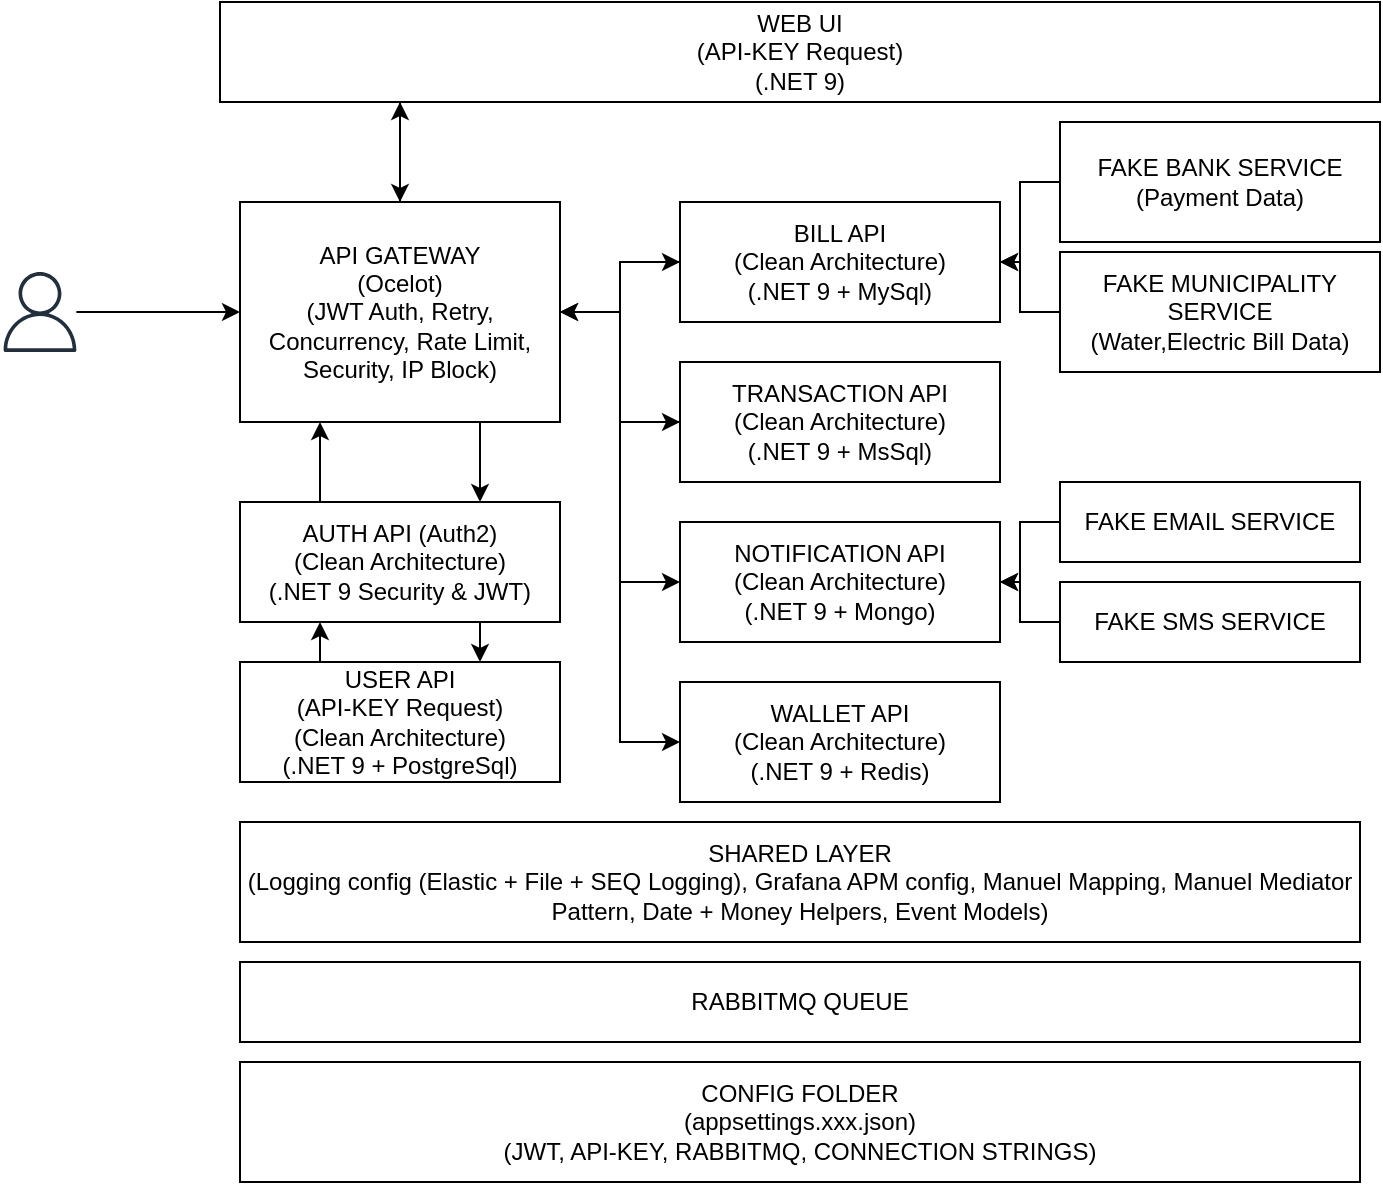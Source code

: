 <mxfile version="27.0.2">
  <diagram name="Sayfa -1" id="KbE65PCjM1-8boRKo-XF">
    <mxGraphModel dx="1665" dy="1949" grid="1" gridSize="10" guides="1" tooltips="1" connect="1" arrows="1" fold="1" page="1" pageScale="1" pageWidth="850" pageHeight="1100" math="0" shadow="0">
      <root>
        <mxCell id="0" />
        <mxCell id="1" parent="0" />
        <mxCell id="OLcY9yU4RJ7MgbR5GKFK-5" style="edgeStyle=orthogonalEdgeStyle;rounded=0;orthogonalLoop=1;jettySize=auto;html=1;exitX=0.75;exitY=1;exitDx=0;exitDy=0;entryX=0.75;entryY=0;entryDx=0;entryDy=0;" edge="1" parent="1" source="OLcY9yU4RJ7MgbR5GKFK-1" target="OLcY9yU4RJ7MgbR5GKFK-3">
          <mxGeometry relative="1" as="geometry" />
        </mxCell>
        <mxCell id="OLcY9yU4RJ7MgbR5GKFK-12" style="edgeStyle=orthogonalEdgeStyle;rounded=0;orthogonalLoop=1;jettySize=auto;html=1;exitX=1;exitY=0.5;exitDx=0;exitDy=0;entryX=0;entryY=0.5;entryDx=0;entryDy=0;" edge="1" parent="1" source="OLcY9yU4RJ7MgbR5GKFK-1" target="OLcY9yU4RJ7MgbR5GKFK-7">
          <mxGeometry relative="1" as="geometry" />
        </mxCell>
        <mxCell id="OLcY9yU4RJ7MgbR5GKFK-14" style="edgeStyle=orthogonalEdgeStyle;rounded=0;orthogonalLoop=1;jettySize=auto;html=1;exitX=1;exitY=0.5;exitDx=0;exitDy=0;" edge="1" parent="1" source="OLcY9yU4RJ7MgbR5GKFK-1" target="OLcY9yU4RJ7MgbR5GKFK-9">
          <mxGeometry relative="1" as="geometry" />
        </mxCell>
        <mxCell id="OLcY9yU4RJ7MgbR5GKFK-15" style="edgeStyle=orthogonalEdgeStyle;rounded=0;orthogonalLoop=1;jettySize=auto;html=1;exitX=1;exitY=0.5;exitDx=0;exitDy=0;entryX=0;entryY=0.5;entryDx=0;entryDy=0;" edge="1" parent="1" source="OLcY9yU4RJ7MgbR5GKFK-1" target="OLcY9yU4RJ7MgbR5GKFK-10">
          <mxGeometry relative="1" as="geometry" />
        </mxCell>
        <mxCell id="OLcY9yU4RJ7MgbR5GKFK-16" style="edgeStyle=orthogonalEdgeStyle;rounded=0;orthogonalLoop=1;jettySize=auto;html=1;exitX=1;exitY=0.5;exitDx=0;exitDy=0;entryX=0;entryY=0.5;entryDx=0;entryDy=0;" edge="1" parent="1" source="OLcY9yU4RJ7MgbR5GKFK-1" target="OLcY9yU4RJ7MgbR5GKFK-11">
          <mxGeometry relative="1" as="geometry" />
        </mxCell>
        <mxCell id="OLcY9yU4RJ7MgbR5GKFK-1" value="API GATEWAY&lt;div&gt;(Ocelot)&lt;/div&gt;&lt;div&gt;(JWT Auth, Retry, Concurrency, Rate Limit, Security, IP Block)&lt;/div&gt;" style="rounded=0;whiteSpace=wrap;html=1;" vertex="1" parent="1">
          <mxGeometry x="130" y="10" width="160" height="110" as="geometry" />
        </mxCell>
        <mxCell id="OLcY9yU4RJ7MgbR5GKFK-17" style="edgeStyle=orthogonalEdgeStyle;rounded=0;orthogonalLoop=1;jettySize=auto;html=1;entryX=0;entryY=0.5;entryDx=0;entryDy=0;" edge="1" parent="1" source="OLcY9yU4RJ7MgbR5GKFK-2" target="OLcY9yU4RJ7MgbR5GKFK-1">
          <mxGeometry relative="1" as="geometry" />
        </mxCell>
        <mxCell id="OLcY9yU4RJ7MgbR5GKFK-2" value="" style="sketch=0;outlineConnect=0;fontColor=#232F3E;gradientColor=none;fillColor=#232F3D;strokeColor=none;dashed=0;verticalLabelPosition=bottom;verticalAlign=top;align=center;html=1;fontSize=12;fontStyle=0;aspect=fixed;pointerEvents=1;shape=mxgraph.aws4.user;" vertex="1" parent="1">
          <mxGeometry x="10" y="45" width="40" height="40" as="geometry" />
        </mxCell>
        <mxCell id="OLcY9yU4RJ7MgbR5GKFK-4" style="edgeStyle=orthogonalEdgeStyle;rounded=0;orthogonalLoop=1;jettySize=auto;html=1;exitX=0.25;exitY=0;exitDx=0;exitDy=0;entryX=0.25;entryY=1;entryDx=0;entryDy=0;" edge="1" parent="1" source="OLcY9yU4RJ7MgbR5GKFK-3" target="OLcY9yU4RJ7MgbR5GKFK-1">
          <mxGeometry relative="1" as="geometry" />
        </mxCell>
        <mxCell id="OLcY9yU4RJ7MgbR5GKFK-27" style="edgeStyle=orthogonalEdgeStyle;rounded=0;orthogonalLoop=1;jettySize=auto;html=1;exitX=0.75;exitY=1;exitDx=0;exitDy=0;entryX=0.75;entryY=0;entryDx=0;entryDy=0;" edge="1" parent="1" source="OLcY9yU4RJ7MgbR5GKFK-3" target="OLcY9yU4RJ7MgbR5GKFK-25">
          <mxGeometry relative="1" as="geometry" />
        </mxCell>
        <mxCell id="OLcY9yU4RJ7MgbR5GKFK-3" value="AUTH API (Auth2)&lt;br&gt;&lt;div&gt;(Clean Architecture)&lt;br&gt;&lt;div&gt;(.NET 9 Security &amp;amp; JWT)&lt;/div&gt;&lt;/div&gt;" style="rounded=0;whiteSpace=wrap;html=1;" vertex="1" parent="1">
          <mxGeometry x="130" y="160" width="160" height="60" as="geometry" />
        </mxCell>
        <mxCell id="OLcY9yU4RJ7MgbR5GKFK-35" style="edgeStyle=orthogonalEdgeStyle;rounded=0;orthogonalLoop=1;jettySize=auto;html=1;entryX=1;entryY=0.5;entryDx=0;entryDy=0;" edge="1" parent="1" source="OLcY9yU4RJ7MgbR5GKFK-7" target="OLcY9yU4RJ7MgbR5GKFK-1">
          <mxGeometry relative="1" as="geometry" />
        </mxCell>
        <mxCell id="OLcY9yU4RJ7MgbR5GKFK-7" value="BILL API&lt;div&gt;(Clean Architecture)&lt;br&gt;&lt;div&gt;(.NET 9 + MySql)&lt;/div&gt;&lt;/div&gt;" style="rounded=0;whiteSpace=wrap;html=1;" vertex="1" parent="1">
          <mxGeometry x="350" y="10" width="160" height="60" as="geometry" />
        </mxCell>
        <mxCell id="OLcY9yU4RJ7MgbR5GKFK-36" style="edgeStyle=orthogonalEdgeStyle;rounded=0;orthogonalLoop=1;jettySize=auto;html=1;entryX=1;entryY=0.5;entryDx=0;entryDy=0;" edge="1" parent="1" source="OLcY9yU4RJ7MgbR5GKFK-9" target="OLcY9yU4RJ7MgbR5GKFK-1">
          <mxGeometry relative="1" as="geometry" />
        </mxCell>
        <mxCell id="OLcY9yU4RJ7MgbR5GKFK-9" value="TRANSACTION API&lt;div&gt;(Clean Architecture)&lt;br&gt;&lt;div&gt;(.NET 9 + MsSql)&lt;/div&gt;&lt;/div&gt;" style="rounded=0;whiteSpace=wrap;html=1;" vertex="1" parent="1">
          <mxGeometry x="350" y="90" width="160" height="60" as="geometry" />
        </mxCell>
        <mxCell id="OLcY9yU4RJ7MgbR5GKFK-10" value="NOTIFICATION API&lt;div&gt;(Clean Architecture)&lt;br&gt;&lt;div&gt;(.NET 9 + Mongo)&lt;/div&gt;&lt;/div&gt;" style="rounded=0;whiteSpace=wrap;html=1;" vertex="1" parent="1">
          <mxGeometry x="350" y="170" width="160" height="60" as="geometry" />
        </mxCell>
        <mxCell id="OLcY9yU4RJ7MgbR5GKFK-11" value="WALLET API&lt;div&gt;(Clean Architecture)&lt;br&gt;&lt;div&gt;(.NET 9 + Redis)&lt;/div&gt;&lt;/div&gt;" style="rounded=0;whiteSpace=wrap;html=1;" vertex="1" parent="1">
          <mxGeometry x="350" y="250" width="160" height="60" as="geometry" />
        </mxCell>
        <mxCell id="OLcY9yU4RJ7MgbR5GKFK-18" value="SHARED LAYER&lt;div&gt;(Logging config (&lt;span style=&quot;background-color: transparent; color: light-dark(rgb(0, 0, 0), rgb(255, 255, 255));&quot;&gt;Elastic + File + SEQ Logging), Grafana APM config&lt;/span&gt;&lt;span style=&quot;background-color: transparent; color: light-dark(rgb(0, 0, 0), rgb(255, 255, 255));&quot;&gt;, Manuel Mapping&lt;/span&gt;&lt;span style=&quot;background-color: transparent; color: light-dark(rgb(0, 0, 0), rgb(255, 255, 255));&quot;&gt;, Manuel Mediator Pattern, Date + Money Helpers, Event Models)&lt;/span&gt;&lt;/div&gt;" style="rounded=0;whiteSpace=wrap;html=1;" vertex="1" parent="1">
          <mxGeometry x="130" y="320" width="560" height="60" as="geometry" />
        </mxCell>
        <mxCell id="OLcY9yU4RJ7MgbR5GKFK-21" style="edgeStyle=orthogonalEdgeStyle;rounded=0;orthogonalLoop=1;jettySize=auto;html=1;exitX=0;exitY=0.5;exitDx=0;exitDy=0;" edge="1" parent="1" source="OLcY9yU4RJ7MgbR5GKFK-19" target="OLcY9yU4RJ7MgbR5GKFK-7">
          <mxGeometry relative="1" as="geometry" />
        </mxCell>
        <mxCell id="OLcY9yU4RJ7MgbR5GKFK-19" value="FAKE BANK SERVICE&lt;div&gt;(Payment Data)&lt;/div&gt;" style="rounded=0;whiteSpace=wrap;html=1;" vertex="1" parent="1">
          <mxGeometry x="540" y="-30" width="160" height="60" as="geometry" />
        </mxCell>
        <mxCell id="OLcY9yU4RJ7MgbR5GKFK-24" style="edgeStyle=orthogonalEdgeStyle;rounded=0;orthogonalLoop=1;jettySize=auto;html=1;entryX=1;entryY=0.5;entryDx=0;entryDy=0;" edge="1" parent="1" source="OLcY9yU4RJ7MgbR5GKFK-20" target="OLcY9yU4RJ7MgbR5GKFK-7">
          <mxGeometry relative="1" as="geometry" />
        </mxCell>
        <mxCell id="OLcY9yU4RJ7MgbR5GKFK-20" value="FAKE MUNICIPALITY SERVICE&lt;div&gt;(Water,Electric Bill Data)&lt;/div&gt;" style="rounded=0;whiteSpace=wrap;html=1;" vertex="1" parent="1">
          <mxGeometry x="540" y="35" width="160" height="60" as="geometry" />
        </mxCell>
        <mxCell id="OLcY9yU4RJ7MgbR5GKFK-26" style="edgeStyle=orthogonalEdgeStyle;rounded=0;orthogonalLoop=1;jettySize=auto;html=1;exitX=0.25;exitY=0;exitDx=0;exitDy=0;entryX=0.25;entryY=1;entryDx=0;entryDy=0;" edge="1" parent="1" source="OLcY9yU4RJ7MgbR5GKFK-25" target="OLcY9yU4RJ7MgbR5GKFK-3">
          <mxGeometry relative="1" as="geometry" />
        </mxCell>
        <mxCell id="OLcY9yU4RJ7MgbR5GKFK-25" value="USER API&lt;div&gt;(API-KEY Request)&lt;br&gt;&lt;div&gt;(Clean Architecture)&lt;br&gt;&lt;div&gt;(.NET 9 + PostgreSql)&lt;/div&gt;&lt;/div&gt;&lt;/div&gt;" style="rounded=0;whiteSpace=wrap;html=1;" vertex="1" parent="1">
          <mxGeometry x="130" y="240" width="160" height="60" as="geometry" />
        </mxCell>
        <mxCell id="OLcY9yU4RJ7MgbR5GKFK-31" style="edgeStyle=orthogonalEdgeStyle;rounded=0;orthogonalLoop=1;jettySize=auto;html=1;entryX=1;entryY=0.5;entryDx=0;entryDy=0;" edge="1" parent="1" source="OLcY9yU4RJ7MgbR5GKFK-29" target="OLcY9yU4RJ7MgbR5GKFK-10">
          <mxGeometry relative="1" as="geometry" />
        </mxCell>
        <mxCell id="OLcY9yU4RJ7MgbR5GKFK-29" value="FAKE EMAIL SERVICE" style="rounded=0;whiteSpace=wrap;html=1;" vertex="1" parent="1">
          <mxGeometry x="540" y="150" width="150" height="40" as="geometry" />
        </mxCell>
        <mxCell id="OLcY9yU4RJ7MgbR5GKFK-32" style="edgeStyle=orthogonalEdgeStyle;rounded=0;orthogonalLoop=1;jettySize=auto;html=1;entryX=1;entryY=0.5;entryDx=0;entryDy=0;" edge="1" parent="1" source="OLcY9yU4RJ7MgbR5GKFK-30" target="OLcY9yU4RJ7MgbR5GKFK-10">
          <mxGeometry relative="1" as="geometry" />
        </mxCell>
        <mxCell id="OLcY9yU4RJ7MgbR5GKFK-30" value="FAKE SMS SERVICE" style="rounded=0;whiteSpace=wrap;html=1;" vertex="1" parent="1">
          <mxGeometry x="540" y="200" width="150" height="40" as="geometry" />
        </mxCell>
        <mxCell id="OLcY9yU4RJ7MgbR5GKFK-33" value="RABBITMQ QUEUE" style="rounded=0;whiteSpace=wrap;html=1;" vertex="1" parent="1">
          <mxGeometry x="130" y="390" width="560" height="40" as="geometry" />
        </mxCell>
        <mxCell id="OLcY9yU4RJ7MgbR5GKFK-34" value="CONFIG FOLDER&lt;div&gt;(appsettings.xxx.json)&lt;br&gt;&lt;div&gt;(JWT, API-KEY, RABBITMQ, CONNECTION STRINGS)&lt;/div&gt;&lt;/div&gt;" style="rounded=0;whiteSpace=wrap;html=1;" vertex="1" parent="1">
          <mxGeometry x="130" y="440" width="560" height="60" as="geometry" />
        </mxCell>
        <mxCell id="OLcY9yU4RJ7MgbR5GKFK-41" style="edgeStyle=orthogonalEdgeStyle;rounded=0;orthogonalLoop=1;jettySize=auto;html=1;exitX=0.25;exitY=1;exitDx=0;exitDy=0;entryX=0.5;entryY=0;entryDx=0;entryDy=0;" edge="1" parent="1" source="OLcY9yU4RJ7MgbR5GKFK-37" target="OLcY9yU4RJ7MgbR5GKFK-1">
          <mxGeometry relative="1" as="geometry">
            <Array as="points">
              <mxPoint x="210" y="-40" />
            </Array>
          </mxGeometry>
        </mxCell>
        <mxCell id="OLcY9yU4RJ7MgbR5GKFK-37" value="WEB UI&lt;div&gt;(API-KEY Request)&lt;br&gt;&lt;div&gt;(.NET 9)&lt;/div&gt;&lt;/div&gt;" style="rounded=0;whiteSpace=wrap;html=1;" vertex="1" parent="1">
          <mxGeometry x="120" y="-90" width="580" height="50" as="geometry" />
        </mxCell>
        <mxCell id="OLcY9yU4RJ7MgbR5GKFK-39" style="edgeStyle=orthogonalEdgeStyle;rounded=0;orthogonalLoop=1;jettySize=auto;html=1;exitX=0.75;exitY=0;exitDx=0;exitDy=0;" edge="1" parent="1" source="OLcY9yU4RJ7MgbR5GKFK-1">
          <mxGeometry relative="1" as="geometry">
            <mxPoint x="210" y="-40" as="targetPoint" />
            <Array as="points">
              <mxPoint x="210" y="10" />
              <mxPoint x="210" y="-40" />
            </Array>
          </mxGeometry>
        </mxCell>
      </root>
    </mxGraphModel>
  </diagram>
</mxfile>
